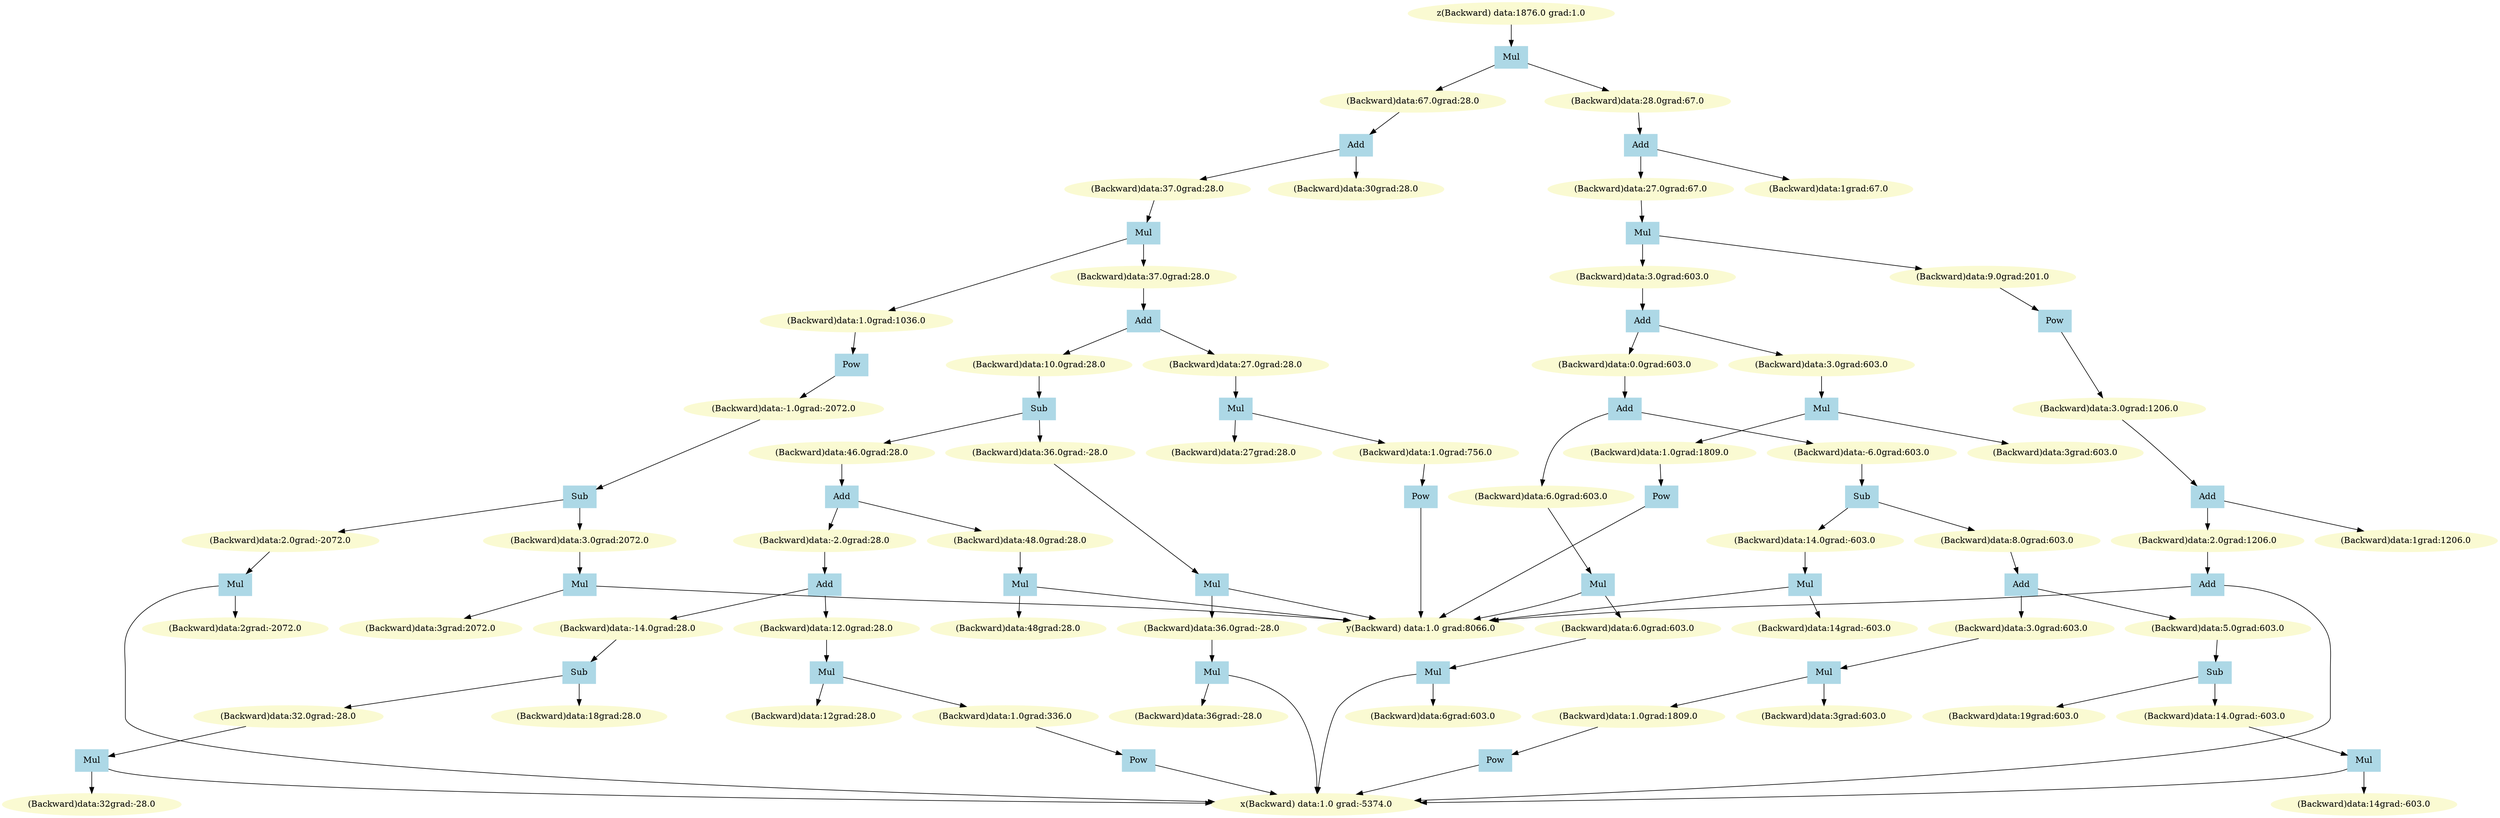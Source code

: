 digraph g {
Backward2667169910944 [label="z(Backward) data:1876.0 grad:1.0", color=lightgoldenrodyellow, style=filled]
Backward2667169910848 [label ="Mul", color=lightblue, style=filled, shape=box]
Backward2667169910848 -> Backward2667169693120
Backward2667169910848 -> Backward2667169709984
Backward2667169910944 -> Backward2667169910848
Backward2667169693120 [label="(Backward)data:28.0grad:67.0", color=lightgoldenrodyellow, style=filled]
Backward2667169709984 [label="(Backward)data:67.0grad:28.0", color=lightgoldenrodyellow, style=filled]
Backward2667169709792 [label ="Add", color=lightblue, style=filled, shape=box]
Backward2667169709792 -> Backward2667169709696
Backward2667169709792 -> Backward2667169709888
Backward2667169709984 -> Backward2667169709792
Backward2667169709696 [label="(Backward)data:37.0grad:28.0", color=lightgoldenrodyellow, style=filled]
Backward2667169709888 [label="(Backward)data:30grad:28.0", color=lightgoldenrodyellow, style=filled]
Backward2667169709600 [label ="Mul", color=lightblue, style=filled, shape=box]
Backward2667169709600 -> Backward2667169706480
Backward2667169709600 -> Backward2667169709504
Backward2667169709696 -> Backward2667169709600
Backward2667169706480 [label="(Backward)data:1.0grad:1036.0", color=lightgoldenrodyellow, style=filled]
Backward2667169709504 [label="(Backward)data:37.0grad:28.0", color=lightgoldenrodyellow, style=filled]
Backward2667169709408 [label ="Add", color=lightblue, style=filled, shape=box]
Backward2667169709408 -> Backward2667169708832
Backward2667169709408 -> Backward2667169709312
Backward2667169709504 -> Backward2667169709408
Backward2667169708832 [label="(Backward)data:10.0grad:28.0", color=lightgoldenrodyellow, style=filled]
Backward2667169709312 [label="(Backward)data:27.0grad:28.0", color=lightgoldenrodyellow, style=filled]
Backward2667169709024 [label ="Mul", color=lightblue, style=filled, shape=box]
Backward2667169709024 -> Backward2667169709072
Backward2667169709024 -> Backward2667169709216
Backward2667169709312 -> Backward2667169709024
Backward2667169709072 [label="(Backward)data:1.0grad:756.0", color=lightgoldenrodyellow, style=filled]
Backward2667169709216 [label="(Backward)data:27grad:28.0", color=lightgoldenrodyellow, style=filled]
Backward2667169708928 [label ="Pow", color=lightblue, style=filled, shape=box]
Backward2667169708928 -> Backward2667152493296
Backward2667169709072 -> Backward2667169708928
Backward2667152493296 [label="y(Backward) data:1.0 grad:8066.0", color=lightgoldenrodyellow, style=filled]
Backward2667169708736 [label ="Sub", color=lightblue, style=filled, shape=box]
Backward2667169708736 -> Backward2667169708160
Backward2667169708736 -> Backward2667169708640
Backward2667169708832 -> Backward2667169708736
Backward2667169708160 [label="(Backward)data:46.0grad:28.0", color=lightgoldenrodyellow, style=filled]
Backward2667169708640 [label="(Backward)data:36.0grad:-28.0", color=lightgoldenrodyellow, style=filled]
Backward2667169708544 [label ="Mul", color=lightblue, style=filled, shape=box]
Backward2667169708544 -> Backward2667169708448
Backward2667169708544 -> Backward2667152493296
Backward2667169708640 -> Backward2667169708544
Backward2667169708448 [label="(Backward)data:36.0grad:-28.0", color=lightgoldenrodyellow, style=filled]
Backward2667152493296 [label="y(Backward) data:1.0 grad:8066.0", color=lightgoldenrodyellow, style=filled]
Backward2667169708256 [label ="Mul", color=lightblue, style=filled, shape=box]
Backward2667169708256 -> Backward2667152493344
Backward2667169708256 -> Backward2667169708352
Backward2667169708448 -> Backward2667169708256
Backward2667152493344 [label="x(Backward) data:1.0 grad:-5374.0", color=lightgoldenrodyellow, style=filled]
Backward2667169708352 [label="(Backward)data:36grad:-28.0", color=lightgoldenrodyellow, style=filled]
Backward2667169708064 [label ="Add", color=lightblue, style=filled, shape=box]
Backward2667169708064 -> Backward2667169707680
Backward2667169708064 -> Backward2667169707968
Backward2667169708160 -> Backward2667169708064
Backward2667169707680 [label="(Backward)data:-2.0grad:28.0", color=lightgoldenrodyellow, style=filled]
Backward2667169707968 [label="(Backward)data:48.0grad:28.0", color=lightgoldenrodyellow, style=filled]
Backward2667169707776 [label ="Mul", color=lightblue, style=filled, shape=box]
Backward2667169707776 -> Backward2667152493296
Backward2667169707776 -> Backward2667169707872
Backward2667169707968 -> Backward2667169707776
Backward2667152493296 [label="y(Backward) data:1.0 grad:8066.0", color=lightgoldenrodyellow, style=filled]
Backward2667169707872 [label="(Backward)data:48grad:28.0", color=lightgoldenrodyellow, style=filled]
Backward2667169707584 [label ="Add", color=lightblue, style=filled, shape=box]
Backward2667169707584 -> Backward2667169707008
Backward2667169707584 -> Backward2667169707488
Backward2667169707680 -> Backward2667169707584
Backward2667169707008 [label="(Backward)data:-14.0grad:28.0", color=lightgoldenrodyellow, style=filled]
Backward2667169707488 [label="(Backward)data:12.0grad:28.0", color=lightgoldenrodyellow, style=filled]
Backward2667169707200 [label ="Mul", color=lightblue, style=filled, shape=box]
Backward2667169707200 -> Backward2667169707248
Backward2667169707200 -> Backward2667169707392
Backward2667169707488 -> Backward2667169707200
Backward2667169707248 [label="(Backward)data:1.0grad:336.0", color=lightgoldenrodyellow, style=filled]
Backward2667169707392 [label="(Backward)data:12grad:28.0", color=lightgoldenrodyellow, style=filled]
Backward2667169707104 [label ="Pow", color=lightblue, style=filled, shape=box]
Backward2667169707104 -> Backward2667152493344
Backward2667169707248 -> Backward2667169707104
Backward2667152493344 [label="x(Backward) data:1.0 grad:-5374.0", color=lightgoldenrodyellow, style=filled]
Backward2667169706816 [label ="Sub", color=lightblue, style=filled, shape=box]
Backward2667169706816 -> Backward2667169706912
Backward2667169706816 -> Backward2667169706720
Backward2667169707008 -> Backward2667169706816
Backward2667169706912 [label="(Backward)data:18grad:28.0", color=lightgoldenrodyellow, style=filled]
Backward2667169706720 [label="(Backward)data:32.0grad:-28.0", color=lightgoldenrodyellow, style=filled]
Backward2667169706432 [label ="Mul", color=lightblue, style=filled, shape=box]
Backward2667169706432 -> Backward2667152493344
Backward2667169706432 -> Backward2667169706624
Backward2667169706720 -> Backward2667169706432
Backward2667152493344 [label="x(Backward) data:1.0 grad:-5374.0", color=lightgoldenrodyellow, style=filled]
Backward2667169706624 [label="(Backward)data:32grad:-28.0", color=lightgoldenrodyellow, style=filled]
Backward2667169706336 [label ="Pow", color=lightblue, style=filled, shape=box]
Backward2667169706336 -> Backward2667169706240
Backward2667169706480 -> Backward2667169706336
Backward2667169706240 [label="(Backward)data:-1.0grad:-2072.0", color=lightgoldenrodyellow, style=filled]
Backward2667169706144 [label ="Sub", color=lightblue, style=filled, shape=box]
Backward2667169706144 -> Backward2667169693408
Backward2667169706144 -> Backward2667169706048
Backward2667169706240 -> Backward2667169706144
Backward2667169693408 [label="(Backward)data:2.0grad:-2072.0", color=lightgoldenrodyellow, style=filled]
Backward2667169706048 [label="(Backward)data:3.0grad:2072.0", color=lightgoldenrodyellow, style=filled]
Backward2667169693504 [label ="Mul", color=lightblue, style=filled, shape=box]
Backward2667169693504 -> Backward2667152493296
Backward2667169693504 -> Backward2667169693600
Backward2667169706048 -> Backward2667169693504
Backward2667152493296 [label="y(Backward) data:1.0 grad:8066.0", color=lightgoldenrodyellow, style=filled]
Backward2667169693600 [label="(Backward)data:3grad:2072.0", color=lightgoldenrodyellow, style=filled]
Backward2667169693216 [label ="Mul", color=lightblue, style=filled, shape=box]
Backward2667169693216 -> Backward2667152493344
Backward2667169693216 -> Backward2667169693312
Backward2667169693408 -> Backward2667169693216
Backward2667152493344 [label="x(Backward) data:1.0 grad:-5374.0", color=lightgoldenrodyellow, style=filled]
Backward2667169693312 [label="(Backward)data:2grad:-2072.0", color=lightgoldenrodyellow, style=filled]
Backward2667169692928 [label ="Add", color=lightblue, style=filled, shape=box]
Backward2667169692928 -> Backward2667169692832
Backward2667169692928 -> Backward2667169693024
Backward2667169693120 -> Backward2667169692928
Backward2667169692832 [label="(Backward)data:27.0grad:67.0", color=lightgoldenrodyellow, style=filled]
Backward2667169693024 [label="(Backward)data:1grad:67.0", color=lightgoldenrodyellow, style=filled]
Backward2667169692736 [label ="Mul", color=lightblue, style=filled, shape=box]
Backward2667169692736 -> Backward2667169648592
Backward2667169692736 -> Backward2667169692640
Backward2667169692832 -> Backward2667169692736
Backward2667169648592 [label="(Backward)data:9.0grad:201.0", color=lightgoldenrodyellow, style=filled]
Backward2667169692640 [label="(Backward)data:3.0grad:603.0", color=lightgoldenrodyellow, style=filled]
Backward2667169692544 [label ="Add", color=lightblue, style=filled, shape=box]
Backward2667169692544 -> Backward2667169691968
Backward2667169692544 -> Backward2667169692448
Backward2667169692640 -> Backward2667169692544
Backward2667169691968 [label="(Backward)data:0.0grad:603.0", color=lightgoldenrodyellow, style=filled]
Backward2667169692448 [label="(Backward)data:3.0grad:603.0", color=lightgoldenrodyellow, style=filled]
Backward2667169692160 [label ="Mul", color=lightblue, style=filled, shape=box]
Backward2667169692160 -> Backward2667169692208
Backward2667169692160 -> Backward2667169692352
Backward2667169692448 -> Backward2667169692160
Backward2667169692208 [label="(Backward)data:1.0grad:1809.0", color=lightgoldenrodyellow, style=filled]
Backward2667169692352 [label="(Backward)data:3grad:603.0", color=lightgoldenrodyellow, style=filled]
Backward2667169692064 [label ="Pow", color=lightblue, style=filled, shape=box]
Backward2667169692064 -> Backward2667152493296
Backward2667169692208 -> Backward2667169692064
Backward2667152493296 [label="y(Backward) data:1.0 grad:8066.0", color=lightgoldenrodyellow, style=filled]
Backward2667169691872 [label ="Add", color=lightblue, style=filled, shape=box]
Backward2667169691872 -> Backward2667169691296
Backward2667169691872 -> Backward2667169691776
Backward2667169691968 -> Backward2667169691872
Backward2667169691296 [label="(Backward)data:-6.0grad:603.0", color=lightgoldenrodyellow, style=filled]
Backward2667169691776 [label="(Backward)data:6.0grad:603.0", color=lightgoldenrodyellow, style=filled]
Backward2667169691680 [label ="Mul", color=lightblue, style=filled, shape=box]
Backward2667169691680 -> Backward2667169691584
Backward2667169691680 -> Backward2667152493296
Backward2667169691776 -> Backward2667169691680
Backward2667169691584 [label="(Backward)data:6.0grad:603.0", color=lightgoldenrodyellow, style=filled]
Backward2667152493296 [label="y(Backward) data:1.0 grad:8066.0", color=lightgoldenrodyellow, style=filled]
Backward2667169691392 [label ="Mul", color=lightblue, style=filled, shape=box]
Backward2667169691392 -> Backward2667152493344
Backward2667169691392 -> Backward2667169691488
Backward2667169691584 -> Backward2667169691392
Backward2667152493344 [label="x(Backward) data:1.0 grad:-5374.0", color=lightgoldenrodyellow, style=filled]
Backward2667169691488 [label="(Backward)data:6grad:603.0", color=lightgoldenrodyellow, style=filled]
Backward2667169691200 [label ="Sub", color=lightblue, style=filled, shape=box]
Backward2667169691200 -> Backward2667169690816
Backward2667169691200 -> Backward2667169691104
Backward2667169691296 -> Backward2667169691200
Backward2667169690816 [label="(Backward)data:8.0grad:603.0", color=lightgoldenrodyellow, style=filled]
Backward2667169691104 [label="(Backward)data:14.0grad:-603.0", color=lightgoldenrodyellow, style=filled]
Backward2667169690912 [label ="Mul", color=lightblue, style=filled, shape=box]
Backward2667169690912 -> Backward2667152493296
Backward2667169690912 -> Backward2667169691008
Backward2667169691104 -> Backward2667169690912
Backward2667152493296 [label="y(Backward) data:1.0 grad:8066.0", color=lightgoldenrodyellow, style=filled]
Backward2667169691008 [label="(Backward)data:14grad:-603.0", color=lightgoldenrodyellow, style=filled]
Backward2667169690720 [label ="Add", color=lightblue, style=filled, shape=box]
Backward2667169690720 -> Backward2667169690144
Backward2667169690720 -> Backward2667169690624
Backward2667169690816 -> Backward2667169690720
Backward2667169690144 [label="(Backward)data:5.0grad:603.0", color=lightgoldenrodyellow, style=filled]
Backward2667169690624 [label="(Backward)data:3.0grad:603.0", color=lightgoldenrodyellow, style=filled]
Backward2667169690336 [label ="Mul", color=lightblue, style=filled, shape=box]
Backward2667169690336 -> Backward2667169690384
Backward2667169690336 -> Backward2667169690528
Backward2667169690624 -> Backward2667169690336
Backward2667169690384 [label="(Backward)data:1.0grad:1809.0", color=lightgoldenrodyellow, style=filled]
Backward2667169690528 [label="(Backward)data:3grad:603.0", color=lightgoldenrodyellow, style=filled]
Backward2667169690240 [label ="Pow", color=lightblue, style=filled, shape=box]
Backward2667169690240 -> Backward2667152493344
Backward2667169690384 -> Backward2667169690240
Backward2667152493344 [label="x(Backward) data:1.0 grad:-5374.0", color=lightgoldenrodyellow, style=filled]
Backward2667169689952 [label ="Sub", color=lightblue, style=filled, shape=box]
Backward2667169689952 -> Backward2667169690048
Backward2667169689952 -> Backward2667169689856
Backward2667169690144 -> Backward2667169689952
Backward2667169690048 [label="(Backward)data:19grad:603.0", color=lightgoldenrodyellow, style=filled]
Backward2667169689856 [label="(Backward)data:14.0grad:-603.0", color=lightgoldenrodyellow, style=filled]
Backward2667169648544 [label ="Mul", color=lightblue, style=filled, shape=box]
Backward2667169648544 -> Backward2667152493344
Backward2667169648544 -> Backward2667169689760
Backward2667169689856 -> Backward2667169648544
Backward2667152493344 [label="x(Backward) data:1.0 grad:-5374.0", color=lightgoldenrodyellow, style=filled]
Backward2667169689760 [label="(Backward)data:14grad:-603.0", color=lightgoldenrodyellow, style=filled]
Backward2667169648448 [label ="Pow", color=lightblue, style=filled, shape=box]
Backward2667169648448 -> Backward2667169648352
Backward2667169648592 -> Backward2667169648448
Backward2667169648352 [label="(Backward)data:3.0grad:1206.0", color=lightgoldenrodyellow, style=filled]
Backward2667169648064 [label ="Add", color=lightblue, style=filled, shape=box]
Backward2667169648064 -> Backward2667169648112
Backward2667169648064 -> Backward2667169648256
Backward2667169648352 -> Backward2667169648064
Backward2667169648112 [label="(Backward)data:2.0grad:1206.0", color=lightgoldenrodyellow, style=filled]
Backward2667169648256 [label="(Backward)data:1grad:1206.0", color=lightgoldenrodyellow, style=filled]
Backward2667169648016 [label ="Add", color=lightblue, style=filled, shape=box]
Backward2667169648016 -> Backward2667152493344
Backward2667169648016 -> Backward2667152493296
Backward2667169648112 -> Backward2667169648016
Backward2667152493344 [label="x(Backward) data:1.0 grad:-5374.0", color=lightgoldenrodyellow, style=filled]
Backward2667152493296 [label="y(Backward) data:1.0 grad:8066.0", color=lightgoldenrodyellow, style=filled]
}